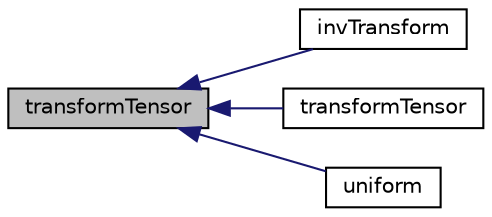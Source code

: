 digraph "transformTensor"
{
  bgcolor="transparent";
  edge [fontname="Helvetica",fontsize="10",labelfontname="Helvetica",labelfontsize="10"];
  node [fontname="Helvetica",fontsize="10",shape=record];
  rankdir="LR";
  Node1 [label="transformTensor",height=0.2,width=0.4,color="black", fillcolor="grey75", style="filled", fontcolor="black"];
  Node1 -> Node2 [dir="back",color="midnightblue",fontsize="10",style="solid",fontname="Helvetica"];
  Node2 [label="invTransform",height=0.2,width=0.4,color="black",URL="$a00501.html#aabf241417105e6ba649d118cca427750",tooltip="Inverse transform vector using transformation tensor for component. "];
  Node1 -> Node3 [dir="back",color="midnightblue",fontsize="10",style="solid",fontname="Helvetica"];
  Node3 [label="transformTensor",height=0.2,width=0.4,color="black",URL="$a00501.html#a67a90f68bf6a1f7c418d1adb59dd68e5",tooltip="Transform tensor using transformation tensorField. "];
  Node1 -> Node4 [dir="back",color="midnightblue",fontsize="10",style="solid",fontname="Helvetica"];
  Node4 [label="uniform",height=0.2,width=0.4,color="black",URL="$a00501.html#a76ba3e9f182caa5d5ea214668de3f691",tooltip="Return if the rotation is uniform. "];
}
